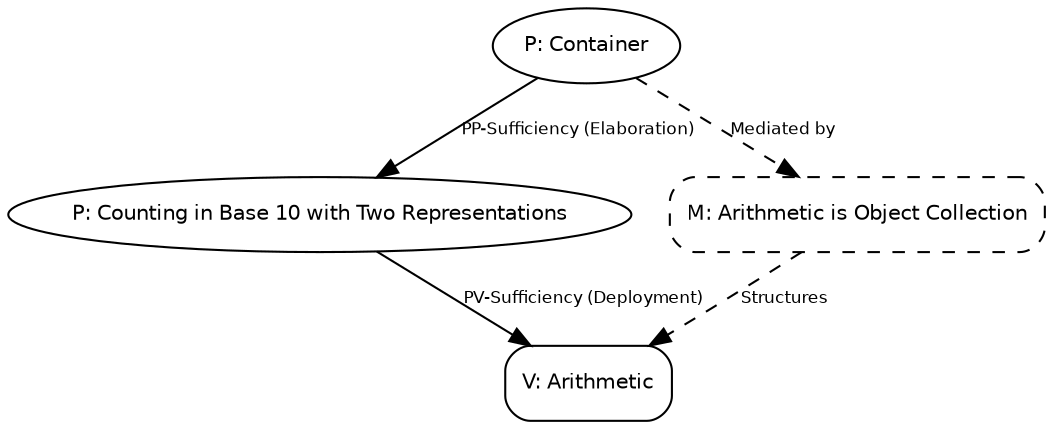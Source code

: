 // MUD for Counting_in_Base_10_with_Two_Representations
digraph {
	node [fontname=Helvetica fontsize=10]
	edge [fontname=Helvetica fontsize=8]
	P_Embodied_Container [label="P: Container" shape=ellipse]
	P_Strategy_Counting_in_Base_10_with_Two_Representations [label="P: Counting in Base 10 with Two Representations" shape=ellipse]
	V_Arithmetic [label="V: Arithmetic" shape=box style=rounded]
	"Arithmetic is Object Collection" [label="M: Arithmetic is Object Collection" shape=box style="rounded,dashed"]
	P_Embodied_Container -> P_Strategy_Counting_in_Base_10_with_Two_Representations [label="PP-Sufficiency (Elaboration)" style=solid]
	P_Embodied_Container -> "Arithmetic is Object Collection" [label="Mediated by" style=dashed]
	P_Strategy_Counting_in_Base_10_with_Two_Representations -> V_Arithmetic [label="PV-Sufficiency (Deployment)" style=solid]
	"Arithmetic is Object Collection" -> V_Arithmetic [label=Structures style=dashed]
}
